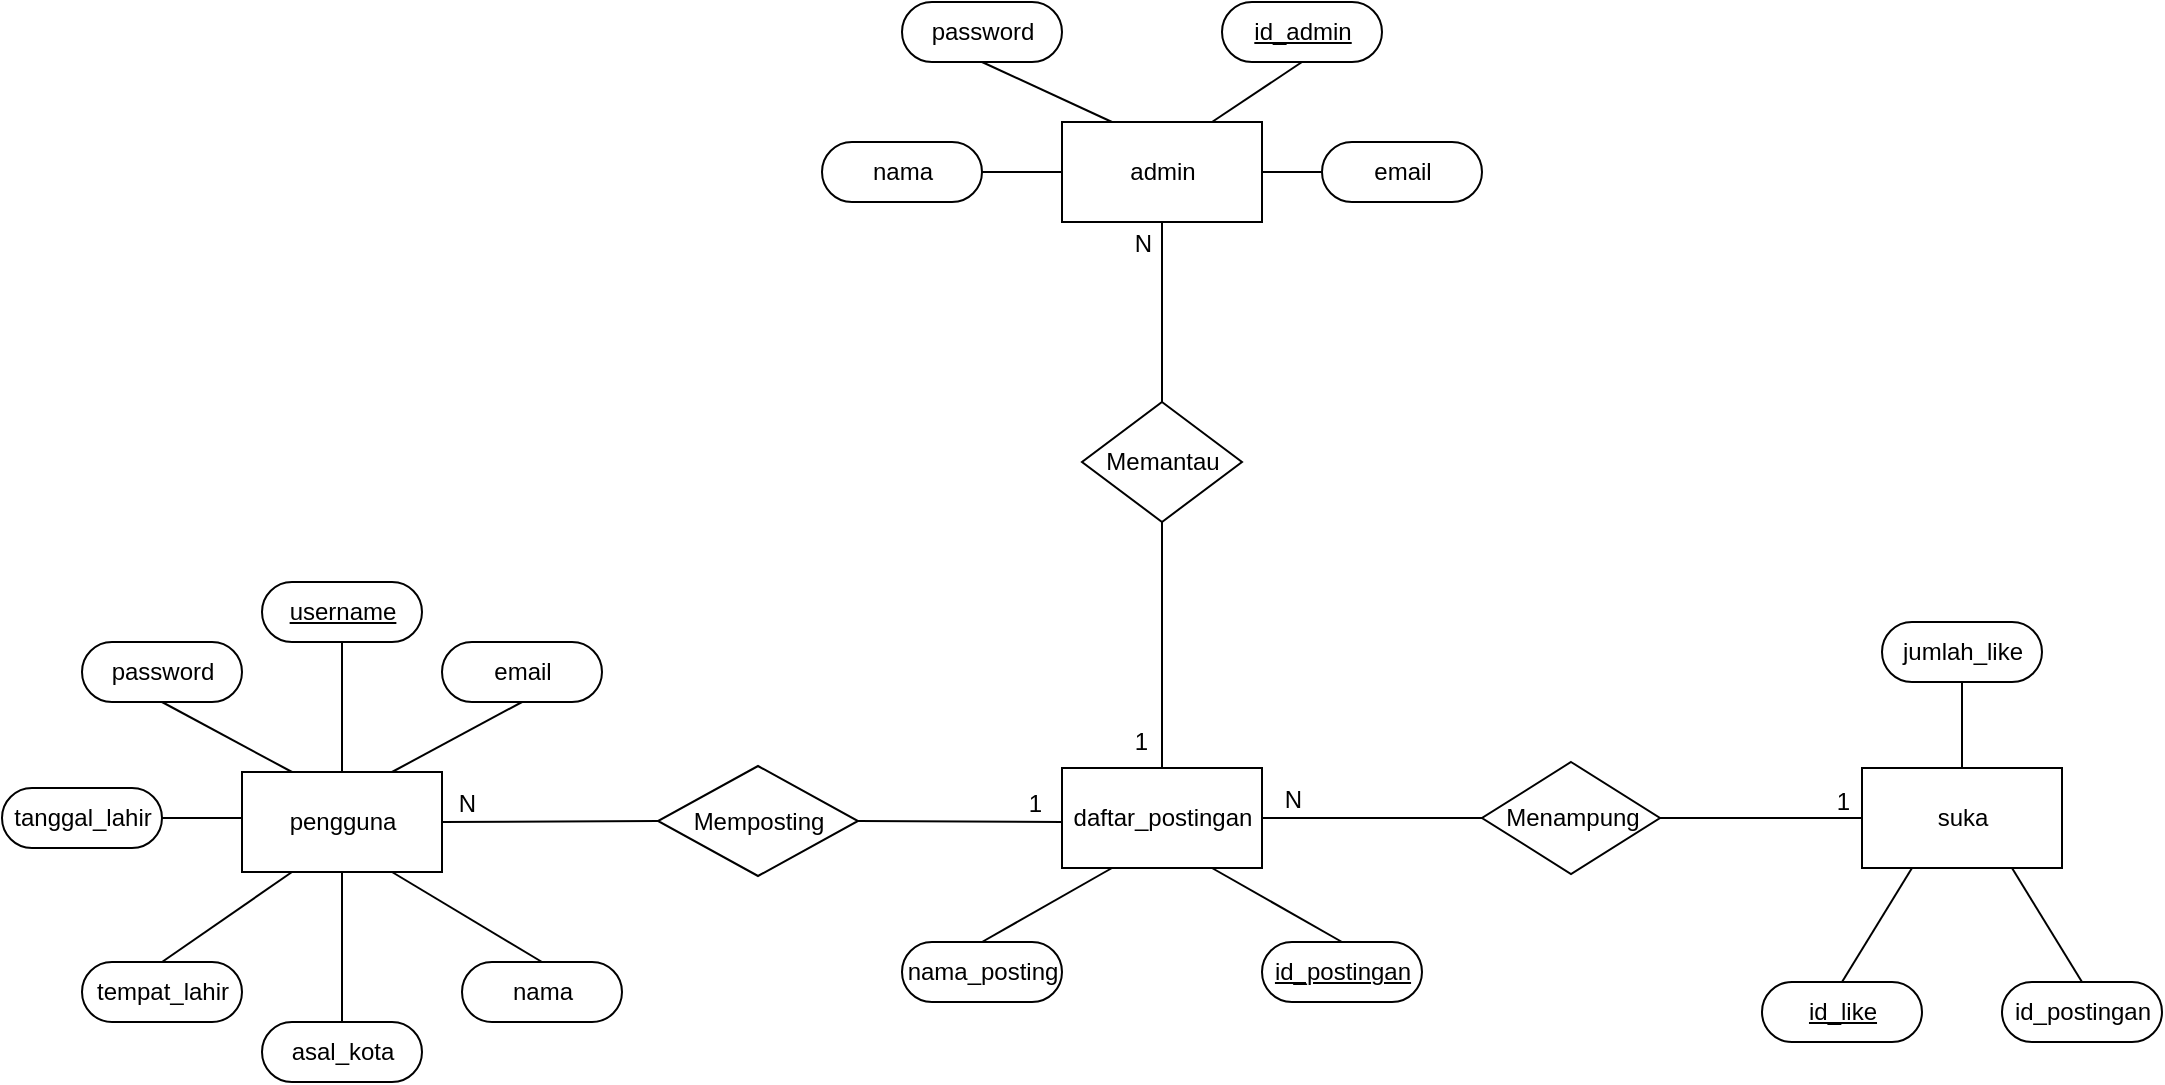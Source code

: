 <mxfile version="13.9.9" type="device"><diagram id="R2lEEEUBdFMjLlhIrx00" name="Page-1"><mxGraphModel dx="768" dy="482" grid="1" gridSize="10" guides="1" tooltips="1" connect="1" arrows="1" fold="1" page="1" pageScale="1" pageWidth="1100" pageHeight="850" math="0" shadow="0" extFonts="Permanent Marker^https://fonts.googleapis.com/css?family=Permanent+Marker"><root><mxCell id="0"/><mxCell id="1" parent="0"/><mxCell id="_BpC-9h2uVCCdCx0Vpl8-1" value="pengguna" style="html=1;dashed=0;whitespace=wrap;" parent="1" vertex="1"><mxGeometry x="130" y="435" width="100" height="50" as="geometry"/></mxCell><mxCell id="_BpC-9h2uVCCdCx0Vpl8-2" value="daftar_postingan" style="html=1;dashed=0;whitespace=wrap;" parent="1" vertex="1"><mxGeometry x="540" y="433" width="100" height="50" as="geometry"/></mxCell><mxCell id="_BpC-9h2uVCCdCx0Vpl8-3" value="suka" style="html=1;dashed=0;whitespace=wrap;" parent="1" vertex="1"><mxGeometry x="940" y="433" width="100" height="50" as="geometry"/></mxCell><mxCell id="_BpC-9h2uVCCdCx0Vpl8-4" value="admin" style="html=1;dashed=0;whitespace=wrap;" parent="1" vertex="1"><mxGeometry x="540" y="110" width="100" height="50" as="geometry"/></mxCell><mxCell id="_BpC-9h2uVCCdCx0Vpl8-5" value="Memposting" style="shape=rhombus;html=1;dashed=0;whitespace=wrap;perimeter=rhombusPerimeter;" parent="1" vertex="1"><mxGeometry x="338" y="432" width="100" height="55" as="geometry"/></mxCell><mxCell id="_BpC-9h2uVCCdCx0Vpl8-6" value="Menampung" style="shape=rhombus;html=1;dashed=0;whitespace=wrap;perimeter=rhombusPerimeter;" parent="1" vertex="1"><mxGeometry x="750" y="430" width="89" height="56" as="geometry"/></mxCell><mxCell id="_BpC-9h2uVCCdCx0Vpl8-7" value="Memantau" style="shape=rhombus;html=1;dashed=0;whitespace=wrap;perimeter=rhombusPerimeter;" parent="1" vertex="1"><mxGeometry x="550" y="250" width="80" height="60" as="geometry"/></mxCell><mxCell id="_BpC-9h2uVCCdCx0Vpl8-8" value="" style="endArrow=none;html=1;rounded=0;exitX=1;exitY=0.5;exitDx=0;exitDy=0;" parent="1" source="_BpC-9h2uVCCdCx0Vpl8-5" edge="1"><mxGeometry relative="1" as="geometry"><mxPoint x="440" y="460" as="sourcePoint"/><mxPoint x="540" y="460" as="targetPoint"/></mxGeometry></mxCell><mxCell id="_BpC-9h2uVCCdCx0Vpl8-9" value="1" style="resizable=0;html=1;align=right;verticalAlign=bottom;" parent="_BpC-9h2uVCCdCx0Vpl8-8" connectable="0" vertex="1"><mxGeometry x="1" relative="1" as="geometry"><mxPoint x="-9.29" as="offset"/></mxGeometry></mxCell><mxCell id="_BpC-9h2uVCCdCx0Vpl8-10" value="" style="endArrow=none;html=1;rounded=0;entryX=0;entryY=0.5;entryDx=0;entryDy=0;" parent="1" target="_BpC-9h2uVCCdCx0Vpl8-5" edge="1"><mxGeometry relative="1" as="geometry"><mxPoint x="230" y="460" as="sourcePoint"/><mxPoint x="340" y="460" as="targetPoint"/></mxGeometry></mxCell><mxCell id="_BpC-9h2uVCCdCx0Vpl8-11" value="N" style="resizable=0;html=1;align=right;verticalAlign=bottom;" parent="_BpC-9h2uVCCdCx0Vpl8-10" connectable="0" vertex="1"><mxGeometry x="1" relative="1" as="geometry"><mxPoint x="-90" as="offset"/></mxGeometry></mxCell><mxCell id="_BpC-9h2uVCCdCx0Vpl8-12" value="" style="endArrow=none;html=1;rounded=0;exitX=1;exitY=0.5;exitDx=0;exitDy=0;entryX=0;entryY=0.5;entryDx=0;entryDy=0;" parent="1" source="_BpC-9h2uVCCdCx0Vpl8-6" target="_BpC-9h2uVCCdCx0Vpl8-3" edge="1"><mxGeometry relative="1" as="geometry"><mxPoint x="420" y="470" as="sourcePoint"/><mxPoint x="550" y="470" as="targetPoint"/></mxGeometry></mxCell><mxCell id="_BpC-9h2uVCCdCx0Vpl8-13" value="1" style="resizable=0;html=1;align=right;verticalAlign=bottom;" parent="_BpC-9h2uVCCdCx0Vpl8-12" connectable="0" vertex="1"><mxGeometry x="1" relative="1" as="geometry"><mxPoint x="-6" as="offset"/></mxGeometry></mxCell><mxCell id="_BpC-9h2uVCCdCx0Vpl8-16" value="" style="endArrow=none;html=1;rounded=0;exitX=1;exitY=0.5;exitDx=0;exitDy=0;entryX=0;entryY=0.5;entryDx=0;entryDy=0;" parent="1" source="_BpC-9h2uVCCdCx0Vpl8-2" target="_BpC-9h2uVCCdCx0Vpl8-6" edge="1"><mxGeometry relative="1" as="geometry"><mxPoint x="660" y="457.83" as="sourcePoint"/><mxPoint x="770" y="457.83" as="targetPoint"/></mxGeometry></mxCell><mxCell id="_BpC-9h2uVCCdCx0Vpl8-17" value="N" style="resizable=0;html=1;align=right;verticalAlign=bottom;" parent="_BpC-9h2uVCCdCx0Vpl8-16" connectable="0" vertex="1"><mxGeometry x="1" relative="1" as="geometry"><mxPoint x="-89.96" y="-1" as="offset"/></mxGeometry></mxCell><mxCell id="_BpC-9h2uVCCdCx0Vpl8-18" value="" style="endArrow=none;html=1;rounded=0;exitX=0.5;exitY=1;exitDx=0;exitDy=0;entryX=0.5;entryY=0;entryDx=0;entryDy=0;" parent="1" source="_BpC-9h2uVCCdCx0Vpl8-4" target="_BpC-9h2uVCCdCx0Vpl8-7" edge="1"><mxGeometry relative="1" as="geometry"><mxPoint x="590" y="190" as="sourcePoint"/><mxPoint x="780" y="470" as="targetPoint"/></mxGeometry></mxCell><mxCell id="_BpC-9h2uVCCdCx0Vpl8-19" value="N" style="resizable=0;html=1;align=right;verticalAlign=bottom;" parent="_BpC-9h2uVCCdCx0Vpl8-18" connectable="0" vertex="1"><mxGeometry x="1" relative="1" as="geometry"><mxPoint x="-5" y="-70.29" as="offset"/></mxGeometry></mxCell><mxCell id="_BpC-9h2uVCCdCx0Vpl8-20" value="" style="endArrow=none;html=1;rounded=0;exitX=0.5;exitY=1;exitDx=0;exitDy=0;entryX=0.5;entryY=0;entryDx=0;entryDy=0;" parent="1" source="_BpC-9h2uVCCdCx0Vpl8-7" target="_BpC-9h2uVCCdCx0Vpl8-2" edge="1"><mxGeometry relative="1" as="geometry"><mxPoint x="420" y="470" as="sourcePoint"/><mxPoint x="550" y="470" as="targetPoint"/></mxGeometry></mxCell><mxCell id="_BpC-9h2uVCCdCx0Vpl8-21" value="1" style="resizable=0;html=1;align=right;verticalAlign=bottom;" parent="_BpC-9h2uVCCdCx0Vpl8-20" connectable="0" vertex="1"><mxGeometry x="1" relative="1" as="geometry"><mxPoint x="-6.29" y="-5" as="offset"/></mxGeometry></mxCell><mxCell id="_BpC-9h2uVCCdCx0Vpl8-23" value="&lt;u style=&quot;font-weight: normal&quot;&gt;username&lt;/u&gt;" style="html=1;dashed=0;whitespace=wrap;shape=mxgraph.dfd.start;fontStyle=1" parent="1" vertex="1"><mxGeometry x="140" y="340" width="80" height="30" as="geometry"/></mxCell><mxCell id="_BpC-9h2uVCCdCx0Vpl8-24" value="password" style="html=1;dashed=0;whitespace=wrap;shape=mxgraph.dfd.start" parent="1" vertex="1"><mxGeometry x="50" y="370" width="80" height="30" as="geometry"/></mxCell><mxCell id="_BpC-9h2uVCCdCx0Vpl8-25" value="tanggal_lahir" style="html=1;dashed=0;whitespace=wrap;shape=mxgraph.dfd.start" parent="1" vertex="1"><mxGeometry x="10" y="443" width="80" height="30" as="geometry"/></mxCell><mxCell id="_BpC-9h2uVCCdCx0Vpl8-26" value="tempat_lahir" style="html=1;dashed=0;whitespace=wrap;shape=mxgraph.dfd.start" parent="1" vertex="1"><mxGeometry x="50" y="530" width="80" height="30" as="geometry"/></mxCell><mxCell id="_BpC-9h2uVCCdCx0Vpl8-27" value="asal_kota" style="html=1;dashed=0;whitespace=wrap;shape=mxgraph.dfd.start" parent="1" vertex="1"><mxGeometry x="140" y="560" width="80" height="30" as="geometry"/></mxCell><mxCell id="_BpC-9h2uVCCdCx0Vpl8-28" value="&lt;u style=&quot;font-weight: normal&quot;&gt;id_postingan&lt;/u&gt;" style="html=1;dashed=0;whitespace=wrap;shape=mxgraph.dfd.start;fontStyle=1" parent="1" vertex="1"><mxGeometry x="640" y="520" width="80" height="30" as="geometry"/></mxCell><mxCell id="_BpC-9h2uVCCdCx0Vpl8-31" value="nama_posting" style="html=1;dashed=0;whitespace=wrap;shape=mxgraph.dfd.start" parent="1" vertex="1"><mxGeometry x="460" y="520" width="80" height="30" as="geometry"/></mxCell><mxCell id="_BpC-9h2uVCCdCx0Vpl8-32" value="&lt;u style=&quot;font-weight: normal&quot;&gt;id_like&lt;/u&gt;" style="html=1;dashed=0;whitespace=wrap;shape=mxgraph.dfd.start;fontStyle=1" parent="1" vertex="1"><mxGeometry x="890" y="540" width="80" height="30" as="geometry"/></mxCell><mxCell id="_BpC-9h2uVCCdCx0Vpl8-33" value="id_postingan&lt;span style=&quot;color: rgba(0 , 0 , 0 , 0) ; font-family: monospace ; font-size: 0px&quot;&gt;%3CmxGraphModel%3E%3Croot%3E%3CmxCell%20id%3D%220%22%2F%3E%3CmxCell%20id%3D%221%22%20parent%3D%220%22%2F%3E%3CmxCell%20id%3D%222%22%20value%3D%22id_like%22%20style%3D%22html%3D1%3Bdashed%3D0%3Bwhitespace%3Dwrap%3Bshape%3Dmxgraph.dfd.start%22%20vertex%3D%221%22%20parent%3D%221%22%3E%3CmxGeometry%20x%3D%22880%22%20y%3D%22540%22%20width%3D%2280%22%20height%3D%2230%22%20as%3D%22geometry%22%2F%3E%3C%2FmxCell%3E%3C%2Froot%3E%3C%2FmxGraphModel%3E&lt;/span&gt;" style="html=1;dashed=0;whitespace=wrap;shape=mxgraph.dfd.start" parent="1" vertex="1"><mxGeometry x="1010" y="540" width="80" height="30" as="geometry"/></mxCell><mxCell id="_BpC-9h2uVCCdCx0Vpl8-34" value="jumlah_like" style="html=1;dashed=0;whitespace=wrap;shape=mxgraph.dfd.start" parent="1" vertex="1"><mxGeometry x="950" y="360" width="80" height="30" as="geometry"/></mxCell><mxCell id="_BpC-9h2uVCCdCx0Vpl8-37" value="&lt;u style=&quot;font-weight: normal&quot;&gt;id_admin&lt;/u&gt;" style="html=1;dashed=0;whitespace=wrap;shape=mxgraph.dfd.start;fontStyle=1" parent="1" vertex="1"><mxGeometry x="620" y="50" width="80" height="30" as="geometry"/></mxCell><mxCell id="_BpC-9h2uVCCdCx0Vpl8-38" value="password" style="html=1;dashed=0;whitespace=wrap;shape=mxgraph.dfd.start" parent="1" vertex="1"><mxGeometry x="460" y="50" width="80" height="30" as="geometry"/></mxCell><mxCell id="_BpC-9h2uVCCdCx0Vpl8-39" value="nama" style="html=1;dashed=0;whitespace=wrap;shape=mxgraph.dfd.start" parent="1" vertex="1"><mxGeometry x="420" y="120" width="80" height="30" as="geometry"/></mxCell><mxCell id="_BpC-9h2uVCCdCx0Vpl8-40" value="nama" style="html=1;dashed=0;whitespace=wrap;shape=mxgraph.dfd.start" parent="1" vertex="1"><mxGeometry x="240" y="530" width="80" height="30" as="geometry"/></mxCell><mxCell id="_BpC-9h2uVCCdCx0Vpl8-41" value="" style="endArrow=none;html=1;rounded=0;exitX=1;exitY=0.5;exitDx=0;exitDy=0;exitPerimeter=0;entryX=0;entryY=0.5;entryDx=0;entryDy=0;" parent="1" source="_BpC-9h2uVCCdCx0Vpl8-39" target="_BpC-9h2uVCCdCx0Vpl8-4" edge="1"><mxGeometry relative="1" as="geometry"><mxPoint x="470" y="270" as="sourcePoint"/><mxPoint x="630" y="270" as="targetPoint"/></mxGeometry></mxCell><mxCell id="_BpC-9h2uVCCdCx0Vpl8-42" value="" style="endArrow=none;html=1;rounded=0;exitX=0.5;exitY=0.5;exitDx=0;exitDy=15;exitPerimeter=0;entryX=0.25;entryY=0;entryDx=0;entryDy=0;" parent="1" source="_BpC-9h2uVCCdCx0Vpl8-38" target="_BpC-9h2uVCCdCx0Vpl8-4" edge="1"><mxGeometry relative="1" as="geometry"><mxPoint x="490" y="155" as="sourcePoint"/><mxPoint x="550" y="145" as="targetPoint"/></mxGeometry></mxCell><mxCell id="_BpC-9h2uVCCdCx0Vpl8-43" value="" style="endArrow=none;html=1;rounded=0;exitX=0.5;exitY=0.5;exitDx=0;exitDy=15.0;exitPerimeter=0;entryX=0.75;entryY=0;entryDx=0;entryDy=0;" parent="1" source="_BpC-9h2uVCCdCx0Vpl8-37" target="_BpC-9h2uVCCdCx0Vpl8-4" edge="1"><mxGeometry relative="1" as="geometry"><mxPoint x="525.605" y="105.605" as="sourcePoint"/><mxPoint x="560.1" y="121.55" as="targetPoint"/></mxGeometry></mxCell><mxCell id="_BpC-9h2uVCCdCx0Vpl8-44" value="" style="endArrow=none;html=1;rounded=0;exitX=0.5;exitY=0.5;exitDx=0;exitDy=15.0;exitPerimeter=0;entryX=0.5;entryY=0;entryDx=0;entryDy=0;" parent="1" source="_BpC-9h2uVCCdCx0Vpl8-23" target="_BpC-9h2uVCCdCx0Vpl8-1" edge="1"><mxGeometry relative="1" as="geometry"><mxPoint x="470" y="270" as="sourcePoint"/><mxPoint x="630" y="270" as="targetPoint"/></mxGeometry></mxCell><mxCell id="_BpC-9h2uVCCdCx0Vpl8-45" value="" style="endArrow=none;html=1;rounded=0;exitX=0.5;exitY=0.5;exitDx=0;exitDy=15;exitPerimeter=0;entryX=0.25;entryY=0;entryDx=0;entryDy=0;" parent="1" source="_BpC-9h2uVCCdCx0Vpl8-24" target="_BpC-9h2uVCCdCx0Vpl8-1" edge="1"><mxGeometry relative="1" as="geometry"><mxPoint x="220" y="380" as="sourcePoint"/><mxPoint x="215" y="445" as="targetPoint"/></mxGeometry></mxCell><mxCell id="_BpC-9h2uVCCdCx0Vpl8-46" value="" style="endArrow=none;html=1;rounded=0;exitX=1;exitY=0.5;exitDx=0;exitDy=0;exitPerimeter=0;" parent="1" source="_BpC-9h2uVCCdCx0Vpl8-25" edge="1"><mxGeometry relative="1" as="geometry"><mxPoint x="130" y="410" as="sourcePoint"/><mxPoint x="130" y="458" as="targetPoint"/></mxGeometry></mxCell><mxCell id="_BpC-9h2uVCCdCx0Vpl8-47" value="" style="endArrow=none;html=1;rounded=0;exitX=0.5;exitY=0.5;exitDx=0;exitDy=-15.0;exitPerimeter=0;entryX=0.25;entryY=1;entryDx=0;entryDy=0;" parent="1" source="_BpC-9h2uVCCdCx0Vpl8-26" target="_BpC-9h2uVCCdCx0Vpl8-1" edge="1"><mxGeometry relative="1" as="geometry"><mxPoint x="100" y="468" as="sourcePoint"/><mxPoint x="140" y="468" as="targetPoint"/></mxGeometry></mxCell><mxCell id="_BpC-9h2uVCCdCx0Vpl8-48" value="" style="endArrow=none;html=1;rounded=0;exitX=0.5;exitY=0.5;exitDx=0;exitDy=-15.0;exitPerimeter=0;entryX=0.5;entryY=1;entryDx=0;entryDy=0;" parent="1" source="_BpC-9h2uVCCdCx0Vpl8-27" target="_BpC-9h2uVCCdCx0Vpl8-1" edge="1"><mxGeometry relative="1" as="geometry"><mxPoint x="100" y="530" as="sourcePoint"/><mxPoint x="165" y="495" as="targetPoint"/></mxGeometry></mxCell><mxCell id="_BpC-9h2uVCCdCx0Vpl8-49" value="" style="endArrow=none;html=1;rounded=0;exitX=0.5;exitY=0.5;exitDx=0;exitDy=-15.0;exitPerimeter=0;entryX=0.75;entryY=1;entryDx=0;entryDy=0;" parent="1" source="_BpC-9h2uVCCdCx0Vpl8-40" target="_BpC-9h2uVCCdCx0Vpl8-1" edge="1"><mxGeometry relative="1" as="geometry"><mxPoint x="190" y="570" as="sourcePoint"/><mxPoint x="200" y="500" as="targetPoint"/></mxGeometry></mxCell><mxCell id="_BpC-9h2uVCCdCx0Vpl8-51" value="" style="endArrow=none;html=1;rounded=0;exitX=0.5;exitY=0.5;exitDx=0;exitDy=-15.0;exitPerimeter=0;entryX=0.75;entryY=1;entryDx=0;entryDy=0;" parent="1" target="_BpC-9h2uVCCdCx0Vpl8-2" edge="1"><mxGeometry relative="1" as="geometry"><mxPoint x="680" y="520" as="sourcePoint"/><mxPoint x="575" y="493" as="targetPoint"/></mxGeometry></mxCell><mxCell id="_BpC-9h2uVCCdCx0Vpl8-53" value="" style="endArrow=none;html=1;rounded=0;exitX=0.25;exitY=1;exitDx=0;exitDy=0;entryX=0.5;entryY=0.5;entryDx=0;entryDy=-15;entryPerimeter=0;" parent="1" source="_BpC-9h2uVCCdCx0Vpl8-2" target="_BpC-9h2uVCCdCx0Vpl8-31" edge="1"><mxGeometry relative="1" as="geometry"><mxPoint x="625" y="443.0" as="sourcePoint"/><mxPoint x="690" y="400" as="targetPoint"/></mxGeometry></mxCell><mxCell id="_BpC-9h2uVCCdCx0Vpl8-54" value="" style="endArrow=none;html=1;rounded=0;exitX=0.5;exitY=0;exitDx=0;exitDy=0;entryX=0.5;entryY=0.5;entryDx=0;entryDy=15.0;entryPerimeter=0;" parent="1" source="_BpC-9h2uVCCdCx0Vpl8-3" target="_BpC-9h2uVCCdCx0Vpl8-34" edge="1"><mxGeometry relative="1" as="geometry"><mxPoint x="625" y="443.0" as="sourcePoint"/><mxPoint x="690" y="400" as="targetPoint"/></mxGeometry></mxCell><mxCell id="_BpC-9h2uVCCdCx0Vpl8-55" value="" style="endArrow=none;html=1;rounded=0;exitX=0.5;exitY=0.5;exitDx=0;exitDy=-15.0;entryX=0.25;entryY=1;entryDx=0;entryDy=0;exitPerimeter=0;" parent="1" source="_BpC-9h2uVCCdCx0Vpl8-32" target="_BpC-9h2uVCCdCx0Vpl8-3" edge="1"><mxGeometry relative="1" as="geometry"><mxPoint x="1010" y="445" as="sourcePoint"/><mxPoint x="980" y="370" as="targetPoint"/></mxGeometry></mxCell><mxCell id="_BpC-9h2uVCCdCx0Vpl8-56" value="" style="endArrow=none;html=1;rounded=0;exitX=0.5;exitY=0.5;exitDx=0;exitDy=-15.0;entryX=0.75;entryY=1;entryDx=0;entryDy=0;exitPerimeter=0;" parent="1" source="_BpC-9h2uVCCdCx0Vpl8-33" target="_BpC-9h2uVCCdCx0Vpl8-3" edge="1"><mxGeometry relative="1" as="geometry"><mxPoint x="930" y="550" as="sourcePoint"/><mxPoint x="985" y="495" as="targetPoint"/></mxGeometry></mxCell><mxCell id="AsH-Oh7A0yHlckoMUrB3-1" value="email" style="html=1;dashed=0;whitespace=wrap;shape=mxgraph.dfd.start" parent="1" vertex="1"><mxGeometry x="230" y="370" width="80" height="30" as="geometry"/></mxCell><mxCell id="AsH-Oh7A0yHlckoMUrB3-2" value="" style="endArrow=none;html=1;rounded=0;exitX=0.5;exitY=0.5;exitDx=0;exitDy=15;exitPerimeter=0;entryX=0.75;entryY=0;entryDx=0;entryDy=0;" parent="1" source="AsH-Oh7A0yHlckoMUrB3-1" target="_BpC-9h2uVCCdCx0Vpl8-1" edge="1"><mxGeometry relative="1" as="geometry"><mxPoint x="220" y="380" as="sourcePoint"/><mxPoint x="215" y="445" as="targetPoint"/></mxGeometry></mxCell><mxCell id="AsH-Oh7A0yHlckoMUrB3-3" value="email" style="html=1;dashed=0;whitespace=wrap;shape=mxgraph.dfd.start" parent="1" vertex="1"><mxGeometry x="670" y="120" width="80" height="30" as="geometry"/></mxCell><mxCell id="AsH-Oh7A0yHlckoMUrB3-4" value="" style="endArrow=none;html=1;rounded=0;exitX=0;exitY=0.5;exitDx=0;exitDy=0;exitPerimeter=0;entryX=1;entryY=0.5;entryDx=0;entryDy=0;" parent="1" source="AsH-Oh7A0yHlckoMUrB3-3" target="_BpC-9h2uVCCdCx0Vpl8-4" edge="1"><mxGeometry relative="1" as="geometry"><mxPoint x="590" y="90" as="sourcePoint"/><mxPoint x="600" y="120" as="targetPoint"/></mxGeometry></mxCell></root></mxGraphModel></diagram></mxfile>